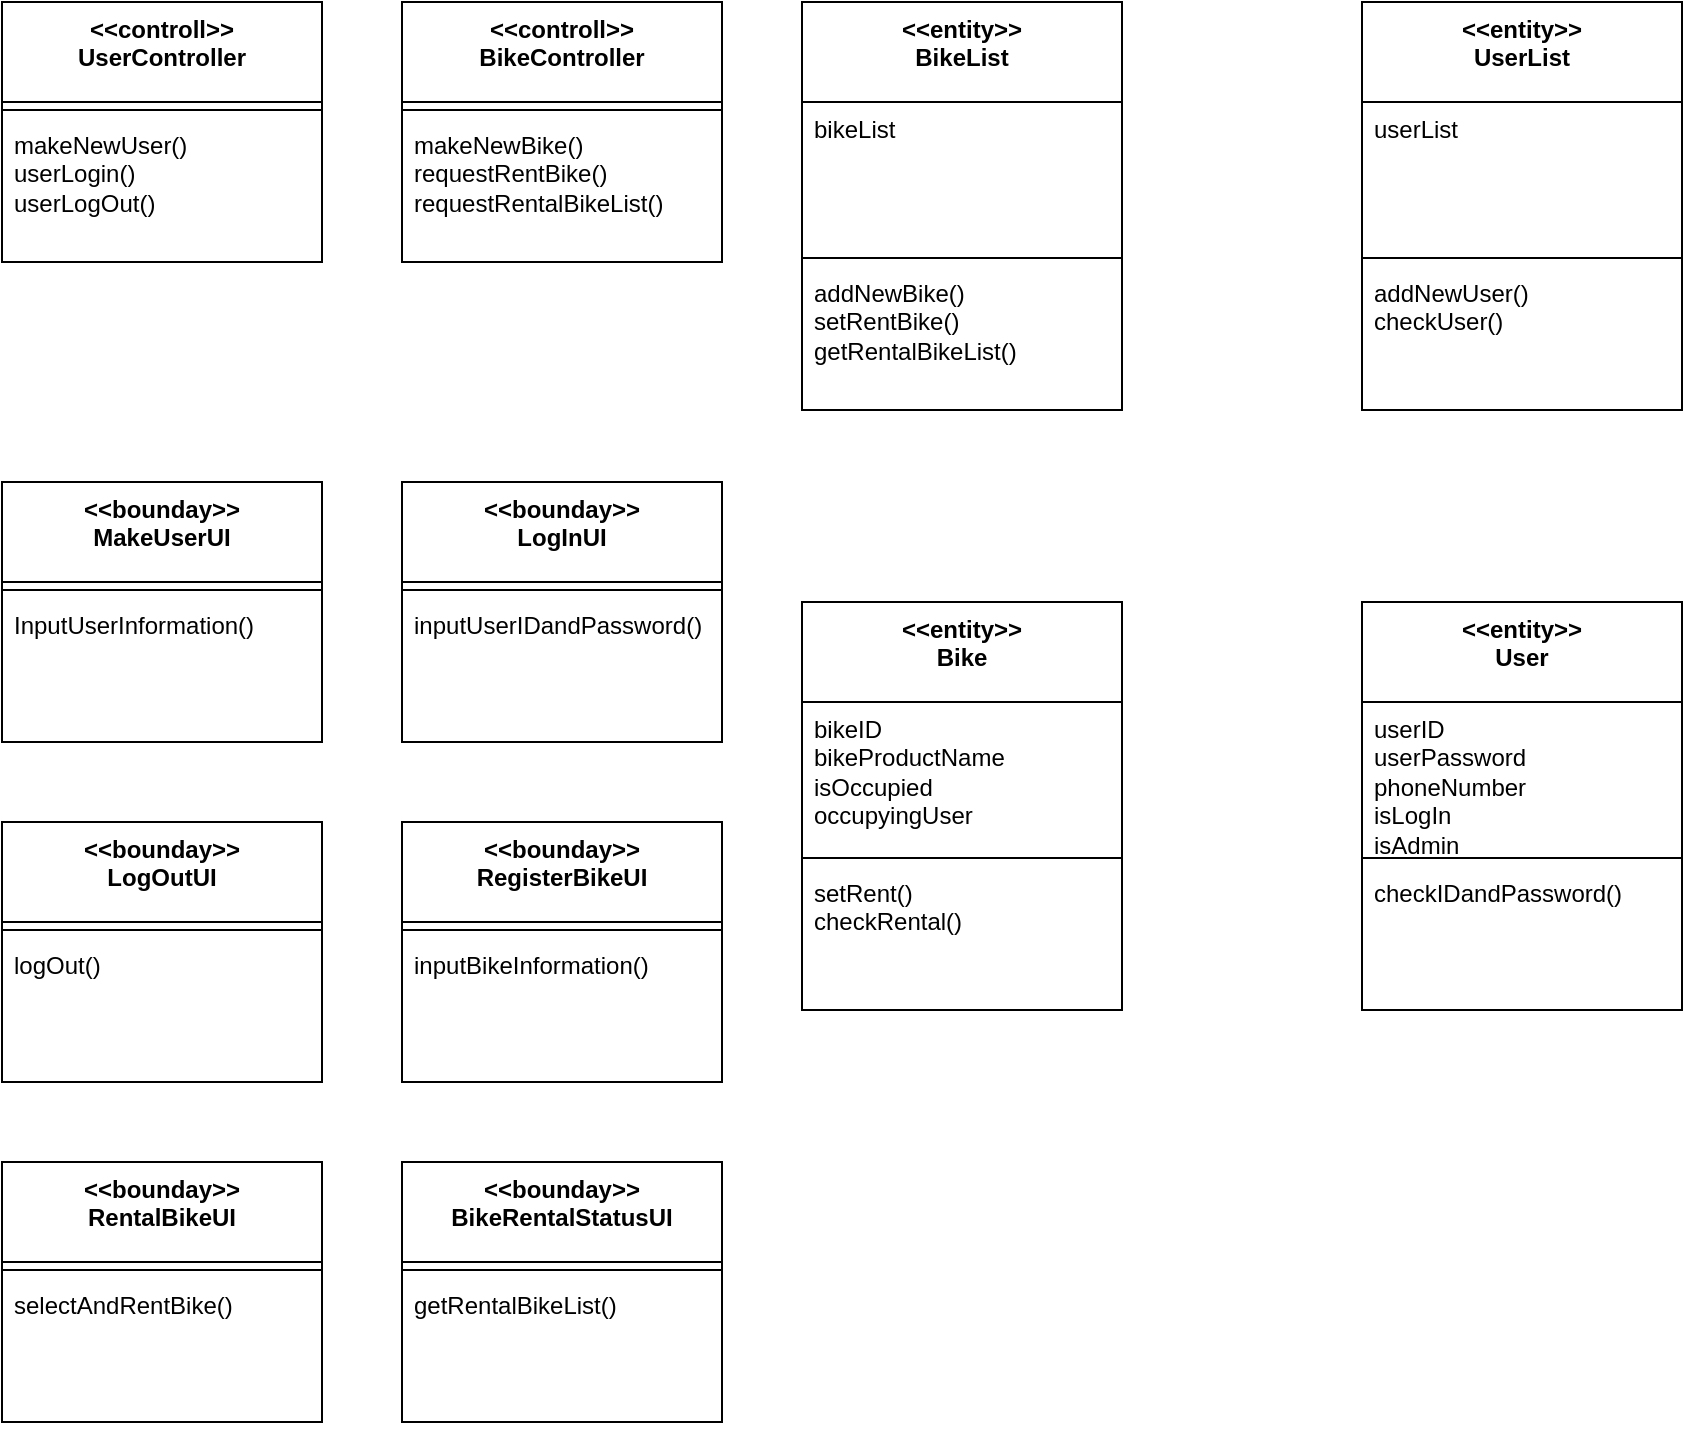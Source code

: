 <mxfile version="27.0.6">
  <diagram name="페이지-1" id="3pHCtD_cYr_nuvRxcvZz">
    <mxGraphModel dx="1306" dy="773" grid="1" gridSize="10" guides="1" tooltips="1" connect="1" arrows="1" fold="1" page="1" pageScale="1" pageWidth="1169" pageHeight="827" math="0" shadow="0">
      <root>
        <mxCell id="0" />
        <mxCell id="1" parent="0" />
        <mxCell id="Qvv73ghP7qG-29LPeC-G-1" value="&amp;lt;&amp;lt;controll&amp;gt;&amp;gt;&lt;div&gt;&lt;div&gt;&lt;div&gt;UserController&lt;/div&gt;&lt;/div&gt;&lt;/div&gt;" style="swimlane;fontStyle=1;align=center;verticalAlign=top;childLayout=stackLayout;horizontal=1;startSize=50;horizontalStack=0;resizeParent=1;resizeParentMax=0;resizeLast=0;collapsible=1;marginBottom=0;whiteSpace=wrap;html=1;" parent="1" vertex="1">
          <mxGeometry x="40" y="40" width="160" height="130" as="geometry">
            <mxRectangle x="50" y="40" width="110" height="60" as="alternateBounds" />
          </mxGeometry>
        </mxCell>
        <mxCell id="Qvv73ghP7qG-29LPeC-G-3" value="" style="line;strokeWidth=1;fillColor=none;align=left;verticalAlign=middle;spacingTop=-1;spacingLeft=3;spacingRight=3;rotatable=0;labelPosition=right;points=[];portConstraint=eastwest;strokeColor=inherit;" parent="Qvv73ghP7qG-29LPeC-G-1" vertex="1">
          <mxGeometry y="50" width="160" height="8" as="geometry" />
        </mxCell>
        <mxCell id="Qvv73ghP7qG-29LPeC-G-4" value="makeNewUser()&lt;div&gt;userLogin()&lt;/div&gt;&lt;div&gt;userLogOut()&lt;/div&gt;" style="text;strokeColor=none;fillColor=none;align=left;verticalAlign=top;spacingLeft=4;spacingRight=4;overflow=hidden;rotatable=0;points=[[0,0.5],[1,0.5]];portConstraint=eastwest;whiteSpace=wrap;html=1;" parent="Qvv73ghP7qG-29LPeC-G-1" vertex="1">
          <mxGeometry y="58" width="160" height="72" as="geometry" />
        </mxCell>
        <mxCell id="Qvv73ghP7qG-29LPeC-G-13" value="&amp;lt;&amp;lt;controll&amp;gt;&amp;gt;&lt;div&gt;&lt;div&gt;&lt;div&gt;BikeController&lt;/div&gt;&lt;/div&gt;&lt;/div&gt;" style="swimlane;fontStyle=1;align=center;verticalAlign=top;childLayout=stackLayout;horizontal=1;startSize=50;horizontalStack=0;resizeParent=1;resizeParentMax=0;resizeLast=0;collapsible=1;marginBottom=0;whiteSpace=wrap;html=1;" parent="1" vertex="1">
          <mxGeometry x="240" y="40" width="160" height="130" as="geometry">
            <mxRectangle x="50" y="40" width="110" height="60" as="alternateBounds" />
          </mxGeometry>
        </mxCell>
        <mxCell id="Qvv73ghP7qG-29LPeC-G-15" value="" style="line;strokeWidth=1;fillColor=none;align=left;verticalAlign=middle;spacingTop=-1;spacingLeft=3;spacingRight=3;rotatable=0;labelPosition=right;points=[];portConstraint=eastwest;strokeColor=inherit;" parent="Qvv73ghP7qG-29LPeC-G-13" vertex="1">
          <mxGeometry y="50" width="160" height="8" as="geometry" />
        </mxCell>
        <mxCell id="Qvv73ghP7qG-29LPeC-G-16" value="makeNewBike()&lt;div&gt;requestRentBike()&lt;/div&gt;&lt;div&gt;requestRentalBikeList()&lt;/div&gt;" style="text;strokeColor=none;fillColor=none;align=left;verticalAlign=top;spacingLeft=4;spacingRight=4;overflow=hidden;rotatable=0;points=[[0,0.5],[1,0.5]];portConstraint=eastwest;whiteSpace=wrap;html=1;" parent="Qvv73ghP7qG-29LPeC-G-13" vertex="1">
          <mxGeometry y="58" width="160" height="72" as="geometry" />
        </mxCell>
        <mxCell id="Qvv73ghP7qG-29LPeC-G-18" value="&amp;lt;&amp;lt;bounday&amp;gt;&amp;gt;&lt;div&gt;&lt;div&gt;&lt;div&gt;MakeUserUI&lt;/div&gt;&lt;/div&gt;&lt;/div&gt;" style="swimlane;fontStyle=1;align=center;verticalAlign=top;childLayout=stackLayout;horizontal=1;startSize=50;horizontalStack=0;resizeParent=1;resizeParentMax=0;resizeLast=0;collapsible=1;marginBottom=0;whiteSpace=wrap;html=1;" parent="1" vertex="1">
          <mxGeometry x="40" y="280" width="160" height="130" as="geometry">
            <mxRectangle x="50" y="40" width="110" height="60" as="alternateBounds" />
          </mxGeometry>
        </mxCell>
        <mxCell id="Qvv73ghP7qG-29LPeC-G-20" value="" style="line;strokeWidth=1;fillColor=none;align=left;verticalAlign=middle;spacingTop=-1;spacingLeft=3;spacingRight=3;rotatable=0;labelPosition=right;points=[];portConstraint=eastwest;strokeColor=inherit;" parent="Qvv73ghP7qG-29LPeC-G-18" vertex="1">
          <mxGeometry y="50" width="160" height="8" as="geometry" />
        </mxCell>
        <mxCell id="Qvv73ghP7qG-29LPeC-G-21" value="InputUserInformation()" style="text;strokeColor=none;fillColor=none;align=left;verticalAlign=top;spacingLeft=4;spacingRight=4;overflow=hidden;rotatable=0;points=[[0,0.5],[1,0.5]];portConstraint=eastwest;whiteSpace=wrap;html=1;" parent="Qvv73ghP7qG-29LPeC-G-18" vertex="1">
          <mxGeometry y="58" width="160" height="72" as="geometry" />
        </mxCell>
        <mxCell id="Qvv73ghP7qG-29LPeC-G-22" value="&amp;lt;&amp;lt;bounday&amp;gt;&amp;gt;&lt;div&gt;&lt;div&gt;&lt;div&gt;LogInUI&lt;/div&gt;&lt;/div&gt;&lt;/div&gt;" style="swimlane;fontStyle=1;align=center;verticalAlign=top;childLayout=stackLayout;horizontal=1;startSize=50;horizontalStack=0;resizeParent=1;resizeParentMax=0;resizeLast=0;collapsible=1;marginBottom=0;whiteSpace=wrap;html=1;" parent="1" vertex="1">
          <mxGeometry x="240" y="280" width="160" height="130" as="geometry">
            <mxRectangle x="50" y="40" width="110" height="60" as="alternateBounds" />
          </mxGeometry>
        </mxCell>
        <mxCell id="Qvv73ghP7qG-29LPeC-G-24" value="" style="line;strokeWidth=1;fillColor=none;align=left;verticalAlign=middle;spacingTop=-1;spacingLeft=3;spacingRight=3;rotatable=0;labelPosition=right;points=[];portConstraint=eastwest;strokeColor=inherit;" parent="Qvv73ghP7qG-29LPeC-G-22" vertex="1">
          <mxGeometry y="50" width="160" height="8" as="geometry" />
        </mxCell>
        <mxCell id="Qvv73ghP7qG-29LPeC-G-25" value="inputUserIDandPassword()" style="text;strokeColor=none;fillColor=none;align=left;verticalAlign=top;spacingLeft=4;spacingRight=4;overflow=hidden;rotatable=0;points=[[0,0.5],[1,0.5]];portConstraint=eastwest;whiteSpace=wrap;html=1;" parent="Qvv73ghP7qG-29LPeC-G-22" vertex="1">
          <mxGeometry y="58" width="160" height="72" as="geometry" />
        </mxCell>
        <mxCell id="Qvv73ghP7qG-29LPeC-G-26" value="&amp;lt;&amp;lt;bounday&amp;gt;&amp;gt;&lt;div&gt;&lt;div&gt;&lt;div&gt;BikeRentalStatusUI&lt;/div&gt;&lt;/div&gt;&lt;/div&gt;" style="swimlane;fontStyle=1;align=center;verticalAlign=top;childLayout=stackLayout;horizontal=1;startSize=50;horizontalStack=0;resizeParent=1;resizeParentMax=0;resizeLast=0;collapsible=1;marginBottom=0;whiteSpace=wrap;html=1;" parent="1" vertex="1">
          <mxGeometry x="240" y="620" width="160" height="130" as="geometry">
            <mxRectangle x="50" y="40" width="110" height="60" as="alternateBounds" />
          </mxGeometry>
        </mxCell>
        <mxCell id="Qvv73ghP7qG-29LPeC-G-28" value="" style="line;strokeWidth=1;fillColor=none;align=left;verticalAlign=middle;spacingTop=-1;spacingLeft=3;spacingRight=3;rotatable=0;labelPosition=right;points=[];portConstraint=eastwest;strokeColor=inherit;" parent="Qvv73ghP7qG-29LPeC-G-26" vertex="1">
          <mxGeometry y="50" width="160" height="8" as="geometry" />
        </mxCell>
        <mxCell id="Qvv73ghP7qG-29LPeC-G-29" value="getRentalBikeList()" style="text;strokeColor=none;fillColor=none;align=left;verticalAlign=top;spacingLeft=4;spacingRight=4;overflow=hidden;rotatable=0;points=[[0,0.5],[1,0.5]];portConstraint=eastwest;whiteSpace=wrap;html=1;" parent="Qvv73ghP7qG-29LPeC-G-26" vertex="1">
          <mxGeometry y="58" width="160" height="72" as="geometry" />
        </mxCell>
        <mxCell id="Qvv73ghP7qG-29LPeC-G-30" value="&amp;lt;&amp;lt;bounday&amp;gt;&amp;gt;&lt;div&gt;LogOutUI&lt;/div&gt;" style="swimlane;fontStyle=1;align=center;verticalAlign=top;childLayout=stackLayout;horizontal=1;startSize=50;horizontalStack=0;resizeParent=1;resizeParentMax=0;resizeLast=0;collapsible=1;marginBottom=0;whiteSpace=wrap;html=1;" parent="1" vertex="1">
          <mxGeometry x="40" y="450" width="160" height="130" as="geometry">
            <mxRectangle x="50" y="40" width="110" height="60" as="alternateBounds" />
          </mxGeometry>
        </mxCell>
        <mxCell id="Qvv73ghP7qG-29LPeC-G-32" value="" style="line;strokeWidth=1;fillColor=none;align=left;verticalAlign=middle;spacingTop=-1;spacingLeft=3;spacingRight=3;rotatable=0;labelPosition=right;points=[];portConstraint=eastwest;strokeColor=inherit;" parent="Qvv73ghP7qG-29LPeC-G-30" vertex="1">
          <mxGeometry y="50" width="160" height="8" as="geometry" />
        </mxCell>
        <mxCell id="Qvv73ghP7qG-29LPeC-G-33" value="logOut()" style="text;strokeColor=none;fillColor=none;align=left;verticalAlign=top;spacingLeft=4;spacingRight=4;overflow=hidden;rotatable=0;points=[[0,0.5],[1,0.5]];portConstraint=eastwest;whiteSpace=wrap;html=1;" parent="Qvv73ghP7qG-29LPeC-G-30" vertex="1">
          <mxGeometry y="58" width="160" height="72" as="geometry" />
        </mxCell>
        <mxCell id="Qvv73ghP7qG-29LPeC-G-34" value="&amp;lt;&amp;lt;bounday&amp;gt;&amp;gt;&lt;div&gt;&lt;div&gt;&lt;div&gt;RegisterBikeUI&lt;/div&gt;&lt;/div&gt;&lt;/div&gt;" style="swimlane;fontStyle=1;align=center;verticalAlign=top;childLayout=stackLayout;horizontal=1;startSize=50;horizontalStack=0;resizeParent=1;resizeParentMax=0;resizeLast=0;collapsible=1;marginBottom=0;whiteSpace=wrap;html=1;" parent="1" vertex="1">
          <mxGeometry x="240" y="450" width="160" height="130" as="geometry">
            <mxRectangle x="50" y="40" width="110" height="60" as="alternateBounds" />
          </mxGeometry>
        </mxCell>
        <mxCell id="Qvv73ghP7qG-29LPeC-G-36" value="" style="line;strokeWidth=1;fillColor=none;align=left;verticalAlign=middle;spacingTop=-1;spacingLeft=3;spacingRight=3;rotatable=0;labelPosition=right;points=[];portConstraint=eastwest;strokeColor=inherit;" parent="Qvv73ghP7qG-29LPeC-G-34" vertex="1">
          <mxGeometry y="50" width="160" height="8" as="geometry" />
        </mxCell>
        <mxCell id="Qvv73ghP7qG-29LPeC-G-37" value="inputBikeInformation()" style="text;strokeColor=none;fillColor=none;align=left;verticalAlign=top;spacingLeft=4;spacingRight=4;overflow=hidden;rotatable=0;points=[[0,0.5],[1,0.5]];portConstraint=eastwest;whiteSpace=wrap;html=1;" parent="Qvv73ghP7qG-29LPeC-G-34" vertex="1">
          <mxGeometry y="58" width="160" height="72" as="geometry" />
        </mxCell>
        <mxCell id="Qvv73ghP7qG-29LPeC-G-38" value="&amp;lt;&amp;lt;bounday&amp;gt;&amp;gt;&lt;div&gt;&lt;div&gt;&lt;div&gt;RentalBikeUI&lt;/div&gt;&lt;/div&gt;&lt;/div&gt;" style="swimlane;fontStyle=1;align=center;verticalAlign=top;childLayout=stackLayout;horizontal=1;startSize=50;horizontalStack=0;resizeParent=1;resizeParentMax=0;resizeLast=0;collapsible=1;marginBottom=0;whiteSpace=wrap;html=1;" parent="1" vertex="1">
          <mxGeometry x="40" y="620" width="160" height="130" as="geometry">
            <mxRectangle x="50" y="40" width="110" height="60" as="alternateBounds" />
          </mxGeometry>
        </mxCell>
        <mxCell id="Qvv73ghP7qG-29LPeC-G-40" value="" style="line;strokeWidth=1;fillColor=none;align=left;verticalAlign=middle;spacingTop=-1;spacingLeft=3;spacingRight=3;rotatable=0;labelPosition=right;points=[];portConstraint=eastwest;strokeColor=inherit;" parent="Qvv73ghP7qG-29LPeC-G-38" vertex="1">
          <mxGeometry y="50" width="160" height="8" as="geometry" />
        </mxCell>
        <mxCell id="Qvv73ghP7qG-29LPeC-G-41" value="selectAndRentBike()" style="text;strokeColor=none;fillColor=none;align=left;verticalAlign=top;spacingLeft=4;spacingRight=4;overflow=hidden;rotatable=0;points=[[0,0.5],[1,0.5]];portConstraint=eastwest;whiteSpace=wrap;html=1;" parent="Qvv73ghP7qG-29LPeC-G-38" vertex="1">
          <mxGeometry y="58" width="160" height="72" as="geometry" />
        </mxCell>
        <mxCell id="Qvv73ghP7qG-29LPeC-G-42" value="&amp;lt;&amp;lt;entity&amp;gt;&amp;gt;&lt;div&gt;&lt;div&gt;&lt;div&gt;User&lt;/div&gt;&lt;/div&gt;&lt;/div&gt;" style="swimlane;fontStyle=1;align=center;verticalAlign=top;childLayout=stackLayout;horizontal=1;startSize=50;horizontalStack=0;resizeParent=1;resizeParentMax=0;resizeLast=0;collapsible=1;marginBottom=0;whiteSpace=wrap;html=1;" parent="1" vertex="1">
          <mxGeometry x="720" y="340" width="160" height="204" as="geometry">
            <mxRectangle x="50" y="40" width="110" height="60" as="alternateBounds" />
          </mxGeometry>
        </mxCell>
        <mxCell id="Qvv73ghP7qG-29LPeC-G-43" value="userID&lt;div&gt;userPassword&lt;/div&gt;&lt;div&gt;phoneNumber&lt;/div&gt;&lt;div&gt;isLogIn&lt;/div&gt;&lt;div&gt;isAdmin&lt;/div&gt;" style="text;strokeColor=none;fillColor=none;align=left;verticalAlign=top;spacingLeft=4;spacingRight=4;overflow=hidden;rotatable=0;points=[[0,0.5],[1,0.5]];portConstraint=eastwest;whiteSpace=wrap;html=1;" parent="Qvv73ghP7qG-29LPeC-G-42" vertex="1">
          <mxGeometry y="50" width="160" height="74" as="geometry" />
        </mxCell>
        <mxCell id="Qvv73ghP7qG-29LPeC-G-44" value="" style="line;strokeWidth=1;fillColor=none;align=left;verticalAlign=middle;spacingTop=-1;spacingLeft=3;spacingRight=3;rotatable=0;labelPosition=right;points=[];portConstraint=eastwest;strokeColor=inherit;" parent="Qvv73ghP7qG-29LPeC-G-42" vertex="1">
          <mxGeometry y="124" width="160" height="8" as="geometry" />
        </mxCell>
        <mxCell id="Qvv73ghP7qG-29LPeC-G-45" value="checkIDandPassword()" style="text;strokeColor=none;fillColor=none;align=left;verticalAlign=top;spacingLeft=4;spacingRight=4;overflow=hidden;rotatable=0;points=[[0,0.5],[1,0.5]];portConstraint=eastwest;whiteSpace=wrap;html=1;" parent="Qvv73ghP7qG-29LPeC-G-42" vertex="1">
          <mxGeometry y="132" width="160" height="72" as="geometry" />
        </mxCell>
        <mxCell id="Qvv73ghP7qG-29LPeC-G-46" value="&amp;lt;&amp;lt;entity&amp;gt;&amp;gt;&lt;div&gt;&lt;div&gt;&lt;div&gt;Bike&lt;/div&gt;&lt;/div&gt;&lt;/div&gt;" style="swimlane;fontStyle=1;align=center;verticalAlign=top;childLayout=stackLayout;horizontal=1;startSize=50;horizontalStack=0;resizeParent=1;resizeParentMax=0;resizeLast=0;collapsible=1;marginBottom=0;whiteSpace=wrap;html=1;" parent="1" vertex="1">
          <mxGeometry x="440" y="340" width="160" height="204" as="geometry">
            <mxRectangle x="50" y="40" width="110" height="60" as="alternateBounds" />
          </mxGeometry>
        </mxCell>
        <mxCell id="Qvv73ghP7qG-29LPeC-G-47" value="bikeID&lt;div&gt;bikeProductName&lt;/div&gt;&lt;div&gt;isOccupied&lt;/div&gt;&lt;div&gt;occupyingUser&lt;/div&gt;" style="text;strokeColor=none;fillColor=none;align=left;verticalAlign=top;spacingLeft=4;spacingRight=4;overflow=hidden;rotatable=0;points=[[0,0.5],[1,0.5]];portConstraint=eastwest;whiteSpace=wrap;html=1;" parent="Qvv73ghP7qG-29LPeC-G-46" vertex="1">
          <mxGeometry y="50" width="160" height="74" as="geometry" />
        </mxCell>
        <mxCell id="Qvv73ghP7qG-29LPeC-G-48" value="" style="line;strokeWidth=1;fillColor=none;align=left;verticalAlign=middle;spacingTop=-1;spacingLeft=3;spacingRight=3;rotatable=0;labelPosition=right;points=[];portConstraint=eastwest;strokeColor=inherit;" parent="Qvv73ghP7qG-29LPeC-G-46" vertex="1">
          <mxGeometry y="124" width="160" height="8" as="geometry" />
        </mxCell>
        <mxCell id="Qvv73ghP7qG-29LPeC-G-49" value="setRent()&lt;div&gt;checkRental()&lt;/div&gt;" style="text;strokeColor=none;fillColor=none;align=left;verticalAlign=top;spacingLeft=4;spacingRight=4;overflow=hidden;rotatable=0;points=[[0,0.5],[1,0.5]];portConstraint=eastwest;whiteSpace=wrap;html=1;" parent="Qvv73ghP7qG-29LPeC-G-46" vertex="1">
          <mxGeometry y="132" width="160" height="72" as="geometry" />
        </mxCell>
        <mxCell id="n51DBC5dj4tF-gG573EE-1" value="&amp;lt;&amp;lt;entity&amp;gt;&amp;gt;&lt;div&gt;&lt;div&gt;&lt;div&gt;BikeList&lt;/div&gt;&lt;/div&gt;&lt;/div&gt;" style="swimlane;fontStyle=1;align=center;verticalAlign=top;childLayout=stackLayout;horizontal=1;startSize=50;horizontalStack=0;resizeParent=1;resizeParentMax=0;resizeLast=0;collapsible=1;marginBottom=0;whiteSpace=wrap;html=1;" vertex="1" parent="1">
          <mxGeometry x="440" y="40" width="160" height="204" as="geometry">
            <mxRectangle x="50" y="40" width="110" height="60" as="alternateBounds" />
          </mxGeometry>
        </mxCell>
        <mxCell id="n51DBC5dj4tF-gG573EE-2" value="bikeList" style="text;strokeColor=none;fillColor=none;align=left;verticalAlign=top;spacingLeft=4;spacingRight=4;overflow=hidden;rotatable=0;points=[[0,0.5],[1,0.5]];portConstraint=eastwest;whiteSpace=wrap;html=1;" vertex="1" parent="n51DBC5dj4tF-gG573EE-1">
          <mxGeometry y="50" width="160" height="74" as="geometry" />
        </mxCell>
        <mxCell id="n51DBC5dj4tF-gG573EE-3" value="" style="line;strokeWidth=1;fillColor=none;align=left;verticalAlign=middle;spacingTop=-1;spacingLeft=3;spacingRight=3;rotatable=0;labelPosition=right;points=[];portConstraint=eastwest;strokeColor=inherit;" vertex="1" parent="n51DBC5dj4tF-gG573EE-1">
          <mxGeometry y="124" width="160" height="8" as="geometry" />
        </mxCell>
        <mxCell id="n51DBC5dj4tF-gG573EE-4" value="addNewBike()&lt;div&gt;setRentBike()&lt;/div&gt;&lt;div&gt;getRentalBikeList()&lt;/div&gt;" style="text;strokeColor=none;fillColor=none;align=left;verticalAlign=top;spacingLeft=4;spacingRight=4;overflow=hidden;rotatable=0;points=[[0,0.5],[1,0.5]];portConstraint=eastwest;whiteSpace=wrap;html=1;" vertex="1" parent="n51DBC5dj4tF-gG573EE-1">
          <mxGeometry y="132" width="160" height="72" as="geometry" />
        </mxCell>
        <mxCell id="n51DBC5dj4tF-gG573EE-5" value="&amp;lt;&amp;lt;entity&amp;gt;&amp;gt;&lt;div&gt;&lt;div&gt;&lt;div&gt;UserList&lt;/div&gt;&lt;/div&gt;&lt;/div&gt;" style="swimlane;fontStyle=1;align=center;verticalAlign=top;childLayout=stackLayout;horizontal=1;startSize=50;horizontalStack=0;resizeParent=1;resizeParentMax=0;resizeLast=0;collapsible=1;marginBottom=0;whiteSpace=wrap;html=1;" vertex="1" parent="1">
          <mxGeometry x="720" y="40" width="160" height="204" as="geometry">
            <mxRectangle x="50" y="40" width="110" height="60" as="alternateBounds" />
          </mxGeometry>
        </mxCell>
        <mxCell id="n51DBC5dj4tF-gG573EE-6" value="userList" style="text;strokeColor=none;fillColor=none;align=left;verticalAlign=top;spacingLeft=4;spacingRight=4;overflow=hidden;rotatable=0;points=[[0,0.5],[1,0.5]];portConstraint=eastwest;whiteSpace=wrap;html=1;" vertex="1" parent="n51DBC5dj4tF-gG573EE-5">
          <mxGeometry y="50" width="160" height="74" as="geometry" />
        </mxCell>
        <mxCell id="n51DBC5dj4tF-gG573EE-7" value="" style="line;strokeWidth=1;fillColor=none;align=left;verticalAlign=middle;spacingTop=-1;spacingLeft=3;spacingRight=3;rotatable=0;labelPosition=right;points=[];portConstraint=eastwest;strokeColor=inherit;" vertex="1" parent="n51DBC5dj4tF-gG573EE-5">
          <mxGeometry y="124" width="160" height="8" as="geometry" />
        </mxCell>
        <mxCell id="n51DBC5dj4tF-gG573EE-8" value="&lt;div&gt;addNewUser()&lt;/div&gt;checkUser()" style="text;strokeColor=none;fillColor=none;align=left;verticalAlign=top;spacingLeft=4;spacingRight=4;overflow=hidden;rotatable=0;points=[[0,0.5],[1,0.5]];portConstraint=eastwest;whiteSpace=wrap;html=1;" vertex="1" parent="n51DBC5dj4tF-gG573EE-5">
          <mxGeometry y="132" width="160" height="72" as="geometry" />
        </mxCell>
      </root>
    </mxGraphModel>
  </diagram>
</mxfile>
